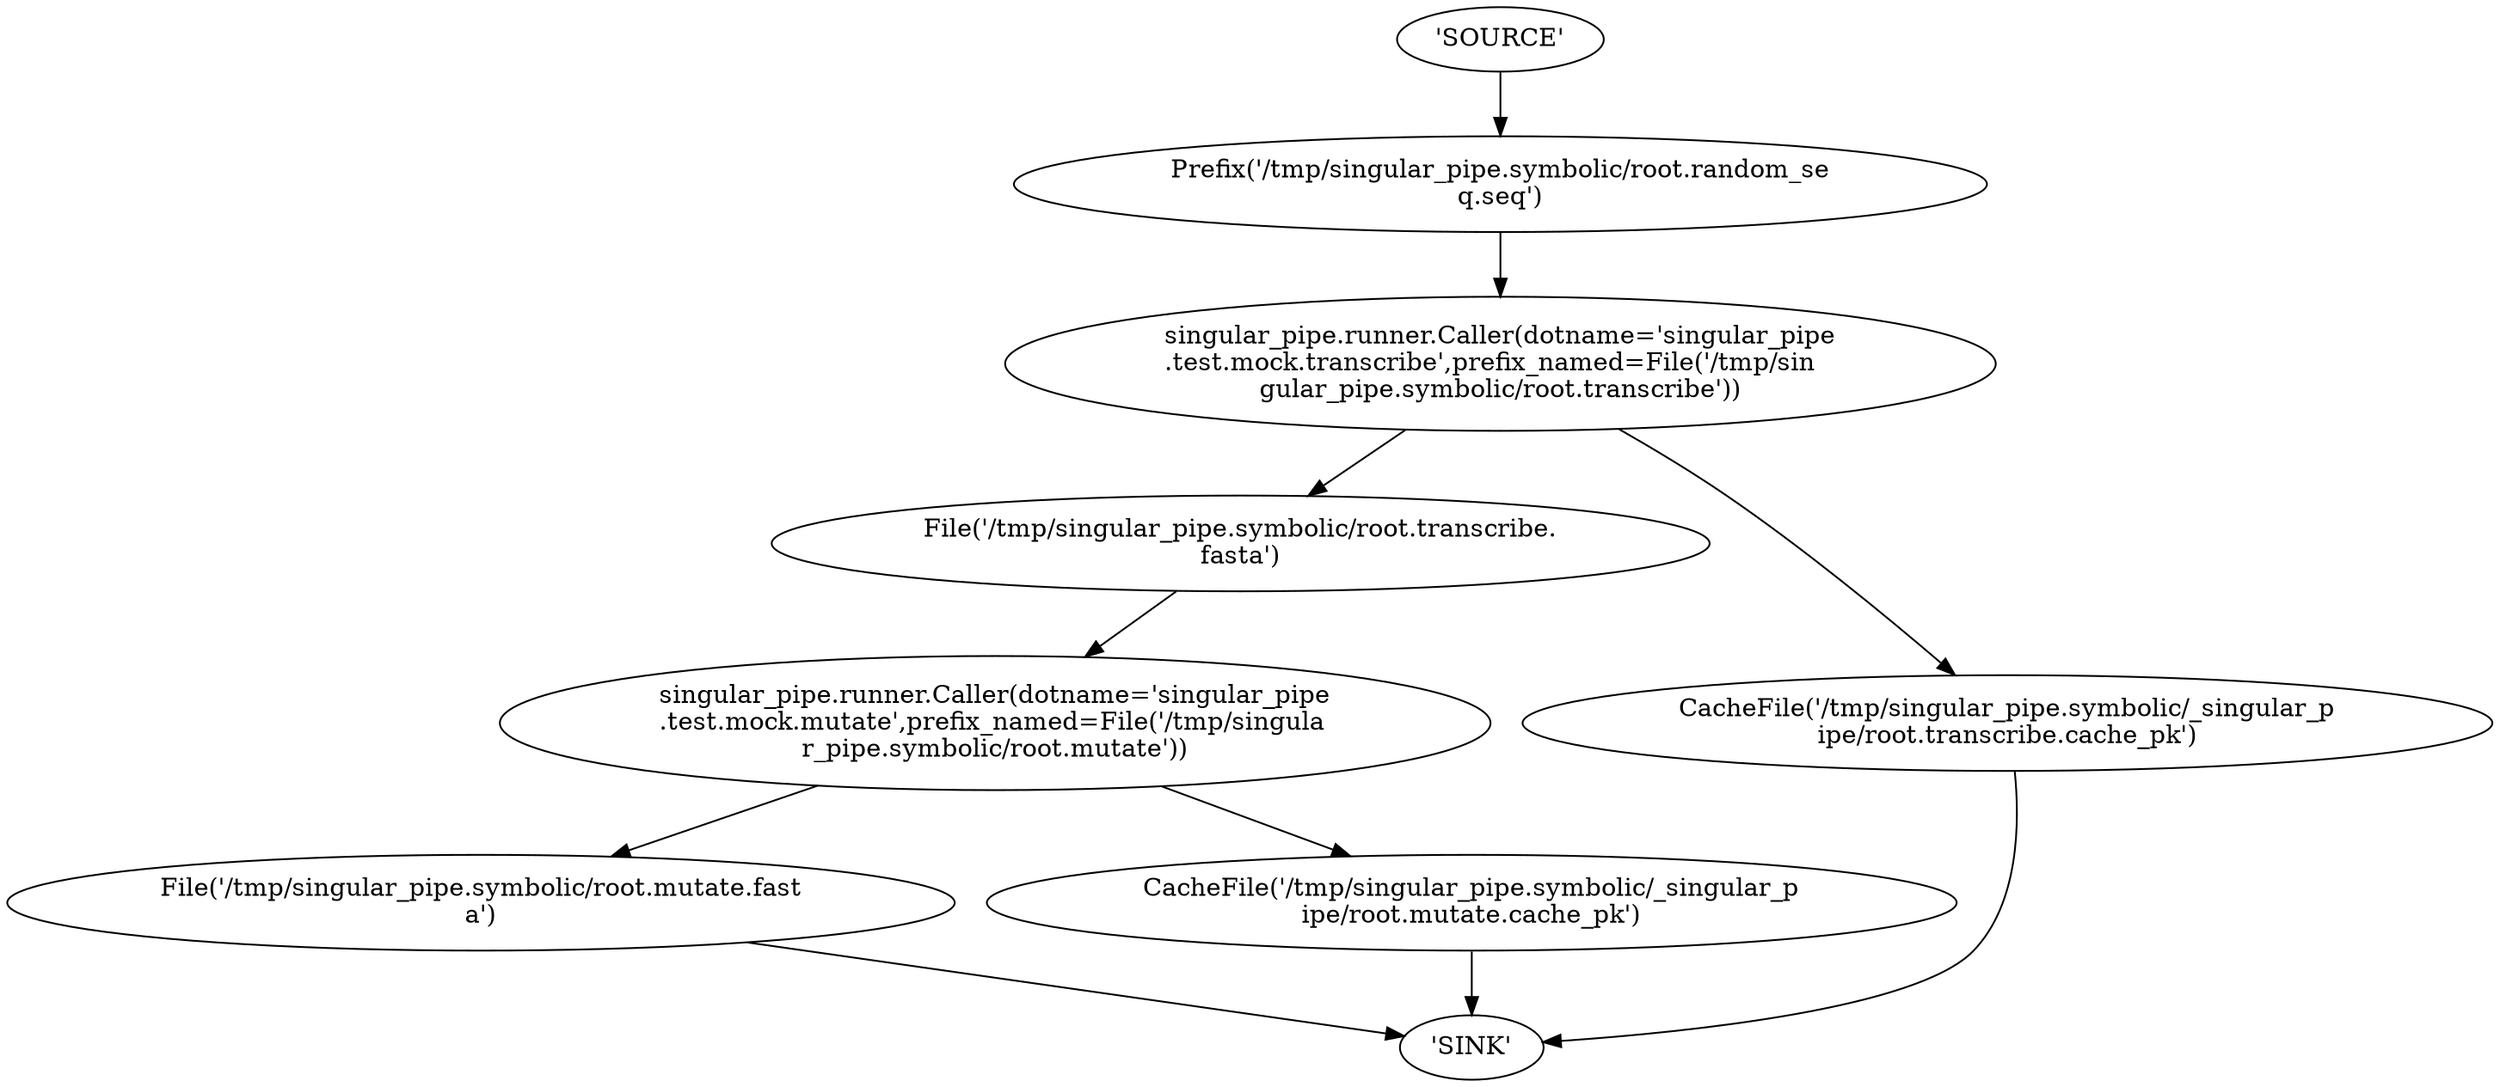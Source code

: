 strict digraph G {
	rankdir=TB
	"File('/tmp/singular_pipe.symbolic/root.mutate.fast\la')" -> "'SINK'"
	"singular_pipe.runner.Caller(dotname='singular_pipe\l.test.mock.mutate',prefix_named=File('/tmp/singula\lr_pipe.symbolic/root.mutate'))" -> "File('/tmp/singular_pipe.symbolic/root.mutate.fast\la')"
	"CacheFile('/tmp/singular_pipe.symbolic/_singular_p\lipe/root.mutate.cache_pk')" -> "'SINK'"
	"singular_pipe.runner.Caller(dotname='singular_pipe\l.test.mock.mutate',prefix_named=File('/tmp/singula\lr_pipe.symbolic/root.mutate'))" -> "CacheFile('/tmp/singular_pipe.symbolic/_singular_p\lipe/root.mutate.cache_pk')"
	"File('/tmp/singular_pipe.symbolic/root.transcribe.\lfasta')" -> "singular_pipe.runner.Caller(dotname='singular_pipe\l.test.mock.mutate',prefix_named=File('/tmp/singula\lr_pipe.symbolic/root.mutate'))"
	"singular_pipe.runner.Caller(dotname='singular_pipe\l.test.mock.transcribe',prefix_named=File('/tmp/sin\lgular_pipe.symbolic/root.transcribe'))" -> "File('/tmp/singular_pipe.symbolic/root.transcribe.\lfasta')"
	"CacheFile('/tmp/singular_pipe.symbolic/_singular_p\lipe/root.transcribe.cache_pk')" -> "'SINK'"
	"singular_pipe.runner.Caller(dotname='singular_pipe\l.test.mock.transcribe',prefix_named=File('/tmp/sin\lgular_pipe.symbolic/root.transcribe'))" -> "CacheFile('/tmp/singular_pipe.symbolic/_singular_p\lipe/root.transcribe.cache_pk')"
	"Prefix('/tmp/singular_pipe.symbolic/root.random_se\lq.seq')" -> "singular_pipe.runner.Caller(dotname='singular_pipe\l.test.mock.transcribe',prefix_named=File('/tmp/sin\lgular_pipe.symbolic/root.transcribe'))"
	"'SOURCE'" -> "Prefix('/tmp/singular_pipe.symbolic/root.random_se\lq.seq')"
}
